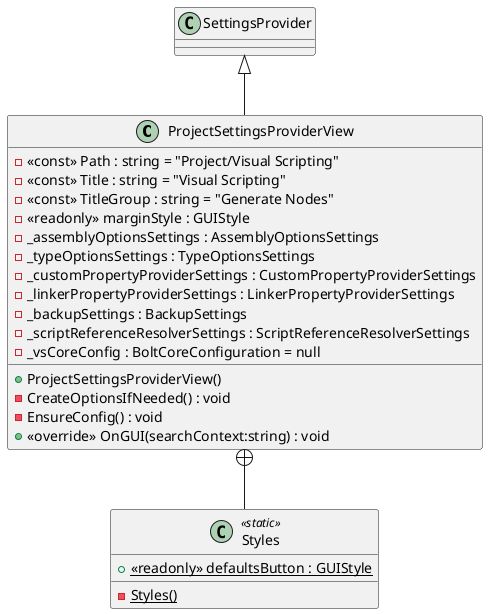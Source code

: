 @startuml
class ProjectSettingsProviderView {
    - <<const>> Path : string = "Project/Visual Scripting"
    - <<const>> Title : string = "Visual Scripting"
    - <<const>> TitleGroup : string = "Generate Nodes"
    - <<readonly>> marginStyle : GUIStyle
    - _assemblyOptionsSettings : AssemblyOptionsSettings
    - _typeOptionsSettings : TypeOptionsSettings
    - _customPropertyProviderSettings : CustomPropertyProviderSettings
    - _linkerPropertyProviderSettings : LinkerPropertyProviderSettings
    - _backupSettings : BackupSettings
    - _scriptReferenceResolverSettings : ScriptReferenceResolverSettings
    - _vsCoreConfig : BoltCoreConfiguration = null
    + ProjectSettingsProviderView()
    - CreateOptionsIfNeeded() : void
    - EnsureConfig() : void
    + <<override>> OnGUI(searchContext:string) : void
}
class Styles <<static>> {
    {static} - Styles()
    + {static} <<readonly>> defaultsButton : GUIStyle
}
SettingsProvider <|-- ProjectSettingsProviderView
ProjectSettingsProviderView +-- Styles
@enduml
